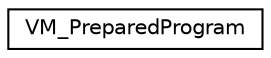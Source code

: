 digraph "Graphical Class Hierarchy"
{
 // LATEX_PDF_SIZE
  edge [fontname="Helvetica",fontsize="10",labelfontname="Helvetica",labelfontsize="10"];
  node [fontname="Helvetica",fontsize="10",shape=record];
  rankdir="LR";
  Node0 [label="VM_PreparedProgram",height=0.2,width=0.4,color="black", fillcolor="white", style="filled",URL="$structVM__PreparedProgram.html",tooltip=" "];
}
